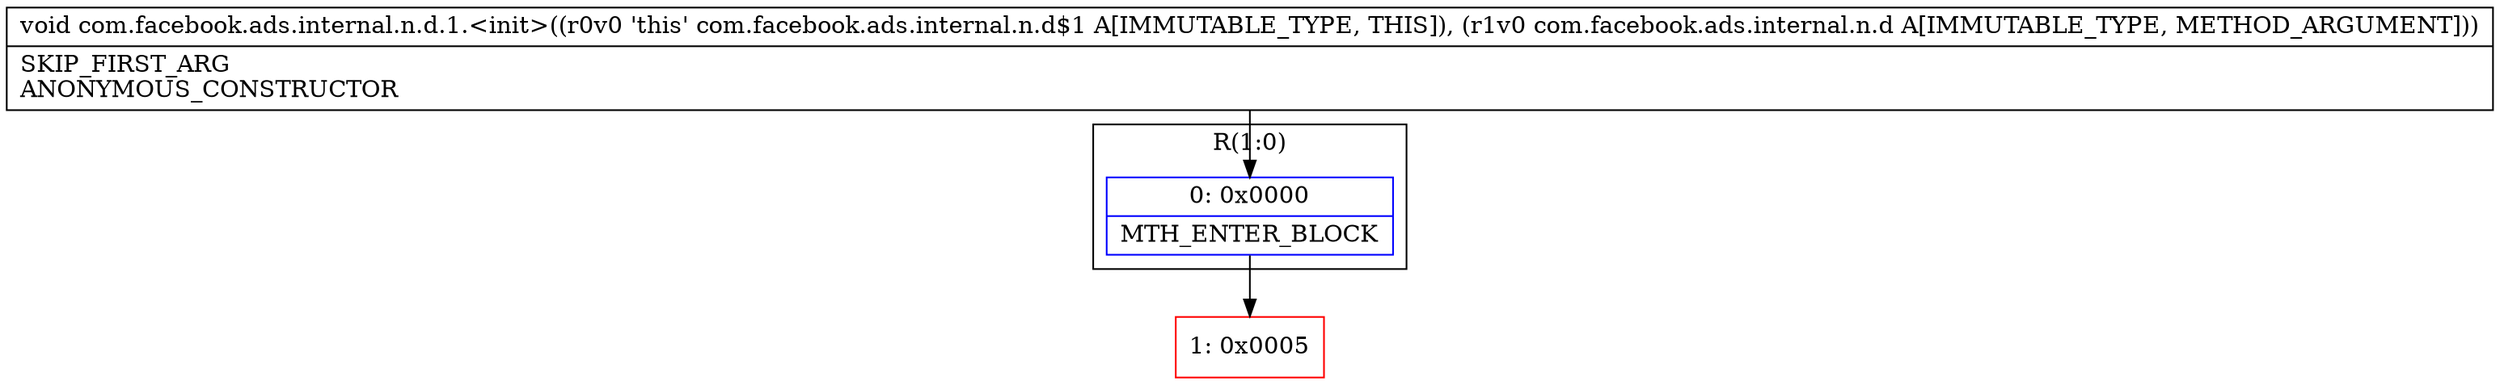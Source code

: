 digraph "CFG forcom.facebook.ads.internal.n.d.1.\<init\>(Lcom\/facebook\/ads\/internal\/n\/d;)V" {
subgraph cluster_Region_351002520 {
label = "R(1:0)";
node [shape=record,color=blue];
Node_0 [shape=record,label="{0\:\ 0x0000|MTH_ENTER_BLOCK\l}"];
}
Node_1 [shape=record,color=red,label="{1\:\ 0x0005}"];
MethodNode[shape=record,label="{void com.facebook.ads.internal.n.d.1.\<init\>((r0v0 'this' com.facebook.ads.internal.n.d$1 A[IMMUTABLE_TYPE, THIS]), (r1v0 com.facebook.ads.internal.n.d A[IMMUTABLE_TYPE, METHOD_ARGUMENT]))  | SKIP_FIRST_ARG\lANONYMOUS_CONSTRUCTOR\l}"];
MethodNode -> Node_0;
Node_0 -> Node_1;
}

